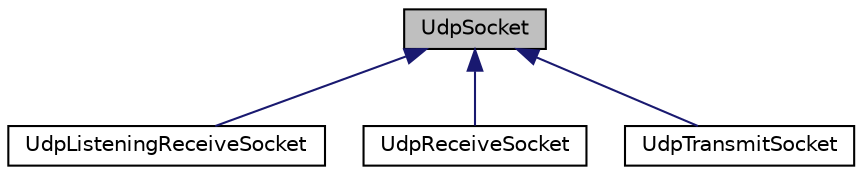 digraph "UdpSocket"
{
 // LATEX_PDF_SIZE
  edge [fontname="Helvetica",fontsize="10",labelfontname="Helvetica",labelfontsize="10"];
  node [fontname="Helvetica",fontsize="10",shape=record];
  Node1 [label="UdpSocket",height=0.2,width=0.4,color="black", fillcolor="grey75", style="filled", fontcolor="black",tooltip=" "];
  Node1 -> Node2 [dir="back",color="midnightblue",fontsize="10",style="solid",fontname="Helvetica"];
  Node2 [label="UdpListeningReceiveSocket",height=0.2,width=0.4,color="black", fillcolor="white", style="filled",URL="$classUdpListeningReceiveSocket.html",tooltip=" "];
  Node1 -> Node3 [dir="back",color="midnightblue",fontsize="10",style="solid",fontname="Helvetica"];
  Node3 [label="UdpReceiveSocket",height=0.2,width=0.4,color="black", fillcolor="white", style="filled",URL="$classUdpReceiveSocket.html",tooltip=" "];
  Node1 -> Node4 [dir="back",color="midnightblue",fontsize="10",style="solid",fontname="Helvetica"];
  Node4 [label="UdpTransmitSocket",height=0.2,width=0.4,color="black", fillcolor="white", style="filled",URL="$classUdpTransmitSocket.html",tooltip=" "];
}
